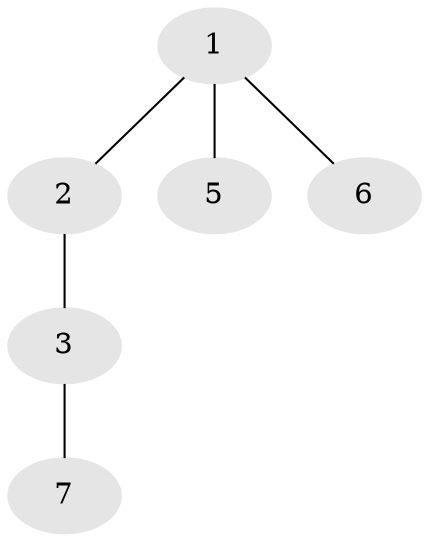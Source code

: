 // Generated by graph-tools (version 1.1) at 2025/46/02/15/25 05:46:28]
// undirected, 6 vertices, 5 edges
graph export_dot {
graph [start="1"]
  node [color=gray90,style=filled];
  1 [super="+4"];
  2 [super="+10+17"];
  3 [super="+8+16"];
  5 [super="+9+11+13"];
  6 [super="+12+15"];
  7 [super="+14+18"];
  1 -- 2;
  1 -- 5;
  1 -- 6;
  2 -- 3;
  3 -- 7;
}
